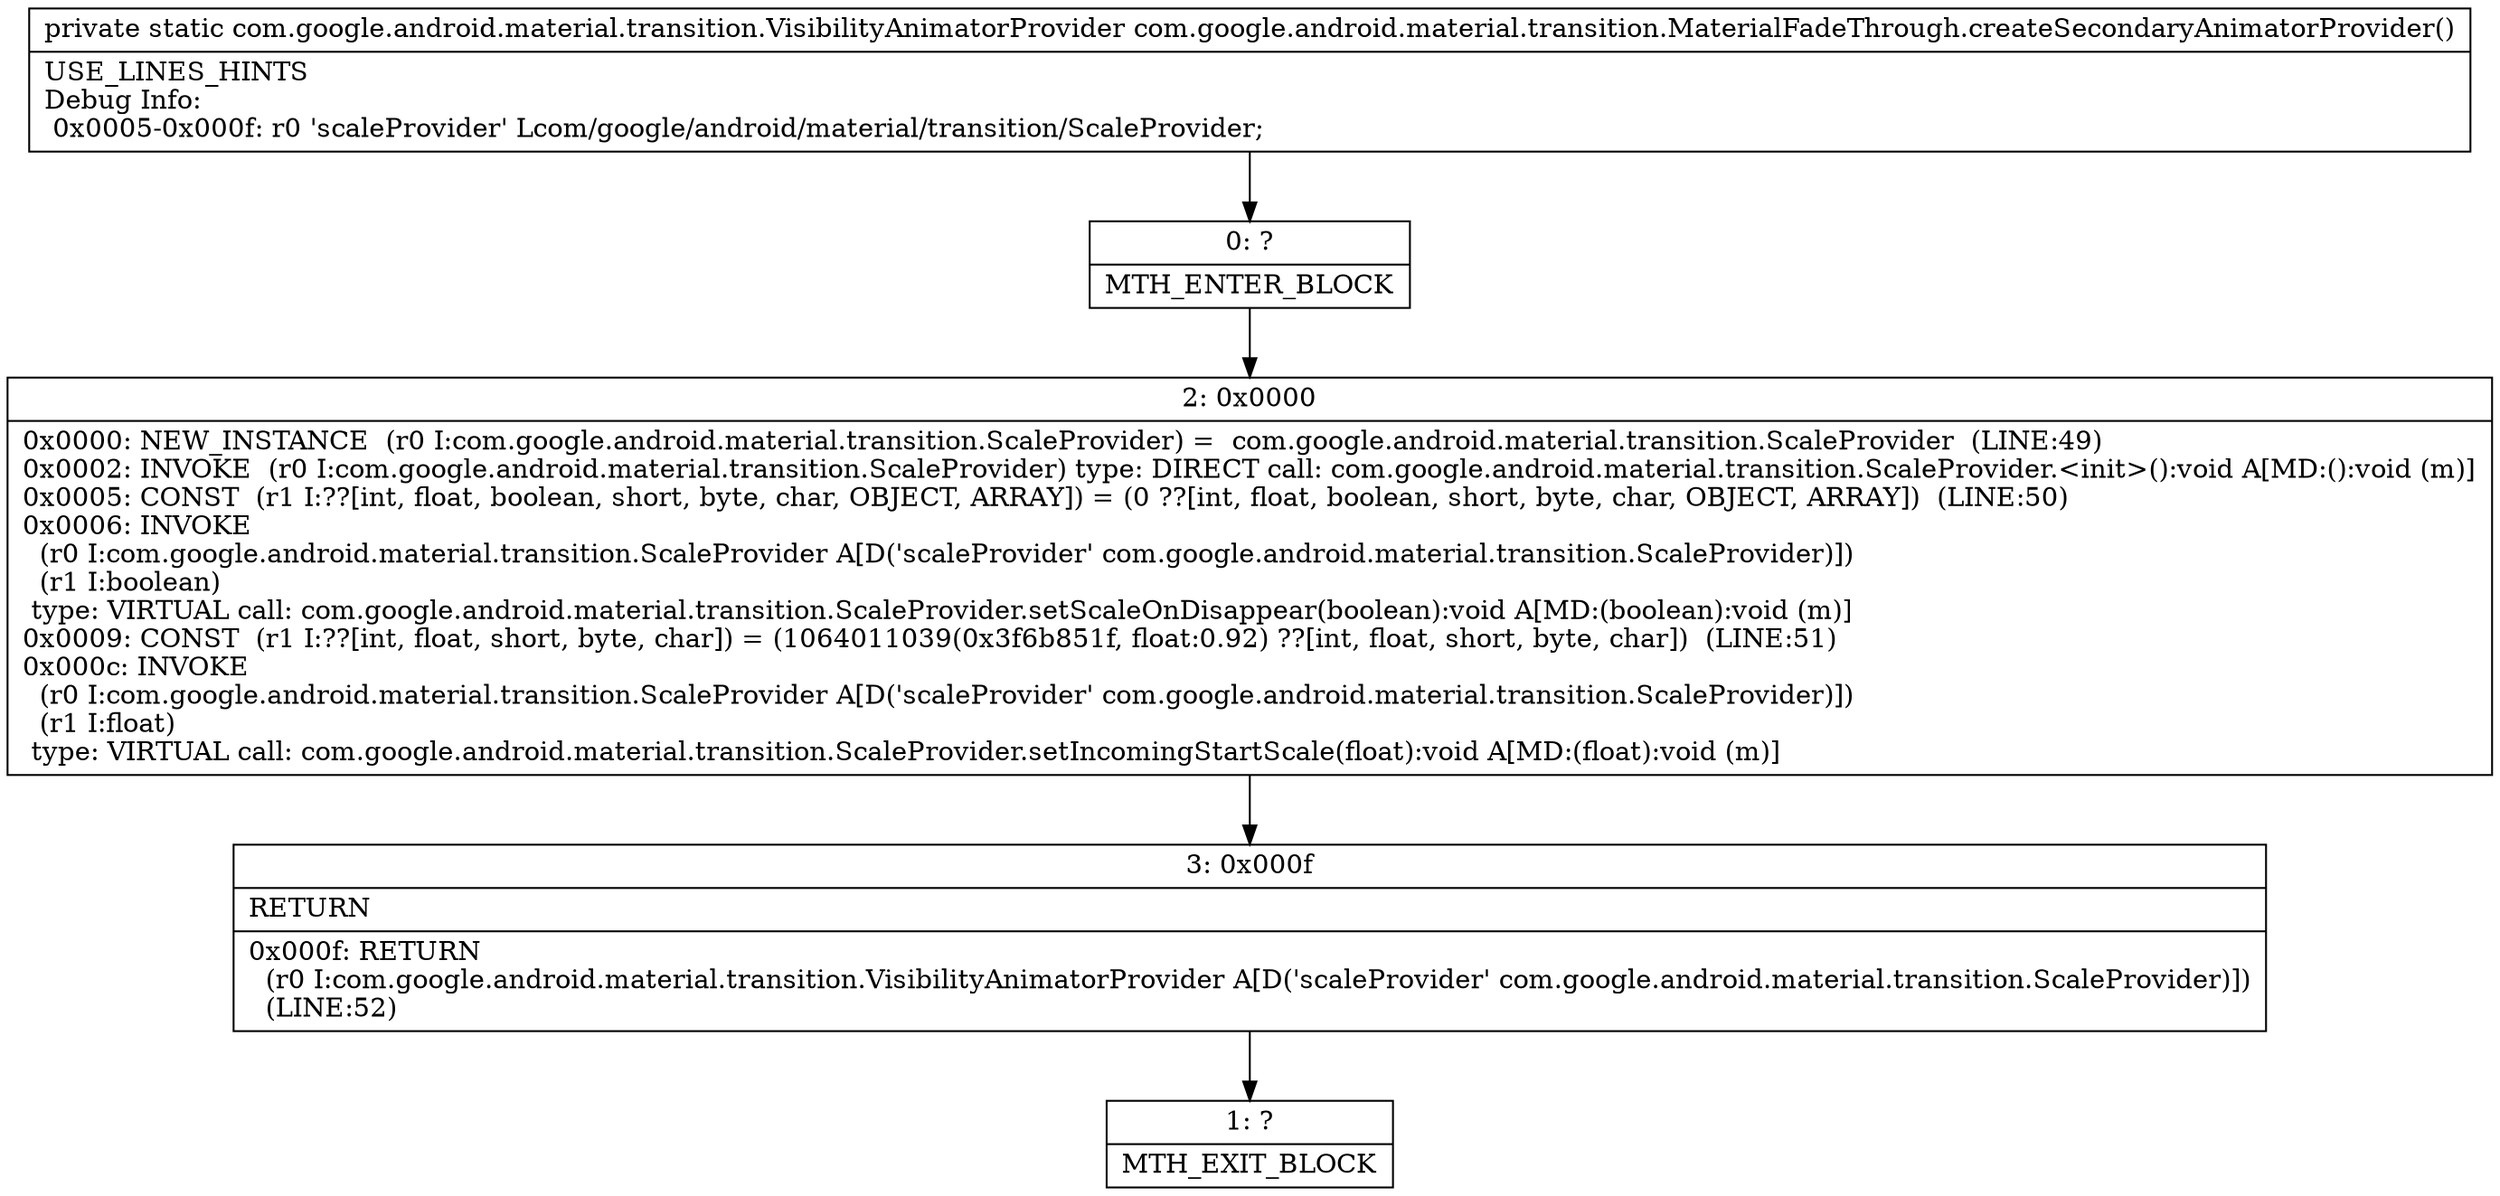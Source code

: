 digraph "CFG forcom.google.android.material.transition.MaterialFadeThrough.createSecondaryAnimatorProvider()Lcom\/google\/android\/material\/transition\/VisibilityAnimatorProvider;" {
Node_0 [shape=record,label="{0\:\ ?|MTH_ENTER_BLOCK\l}"];
Node_2 [shape=record,label="{2\:\ 0x0000|0x0000: NEW_INSTANCE  (r0 I:com.google.android.material.transition.ScaleProvider) =  com.google.android.material.transition.ScaleProvider  (LINE:49)\l0x0002: INVOKE  (r0 I:com.google.android.material.transition.ScaleProvider) type: DIRECT call: com.google.android.material.transition.ScaleProvider.\<init\>():void A[MD:():void (m)]\l0x0005: CONST  (r1 I:??[int, float, boolean, short, byte, char, OBJECT, ARRAY]) = (0 ??[int, float, boolean, short, byte, char, OBJECT, ARRAY])  (LINE:50)\l0x0006: INVOKE  \l  (r0 I:com.google.android.material.transition.ScaleProvider A[D('scaleProvider' com.google.android.material.transition.ScaleProvider)])\l  (r1 I:boolean)\l type: VIRTUAL call: com.google.android.material.transition.ScaleProvider.setScaleOnDisappear(boolean):void A[MD:(boolean):void (m)]\l0x0009: CONST  (r1 I:??[int, float, short, byte, char]) = (1064011039(0x3f6b851f, float:0.92) ??[int, float, short, byte, char])  (LINE:51)\l0x000c: INVOKE  \l  (r0 I:com.google.android.material.transition.ScaleProvider A[D('scaleProvider' com.google.android.material.transition.ScaleProvider)])\l  (r1 I:float)\l type: VIRTUAL call: com.google.android.material.transition.ScaleProvider.setIncomingStartScale(float):void A[MD:(float):void (m)]\l}"];
Node_3 [shape=record,label="{3\:\ 0x000f|RETURN\l|0x000f: RETURN  \l  (r0 I:com.google.android.material.transition.VisibilityAnimatorProvider A[D('scaleProvider' com.google.android.material.transition.ScaleProvider)])\l  (LINE:52)\l}"];
Node_1 [shape=record,label="{1\:\ ?|MTH_EXIT_BLOCK\l}"];
MethodNode[shape=record,label="{private static com.google.android.material.transition.VisibilityAnimatorProvider com.google.android.material.transition.MaterialFadeThrough.createSecondaryAnimatorProvider()  | USE_LINES_HINTS\lDebug Info:\l  0x0005\-0x000f: r0 'scaleProvider' Lcom\/google\/android\/material\/transition\/ScaleProvider;\l}"];
MethodNode -> Node_0;Node_0 -> Node_2;
Node_2 -> Node_3;
Node_3 -> Node_1;
}


